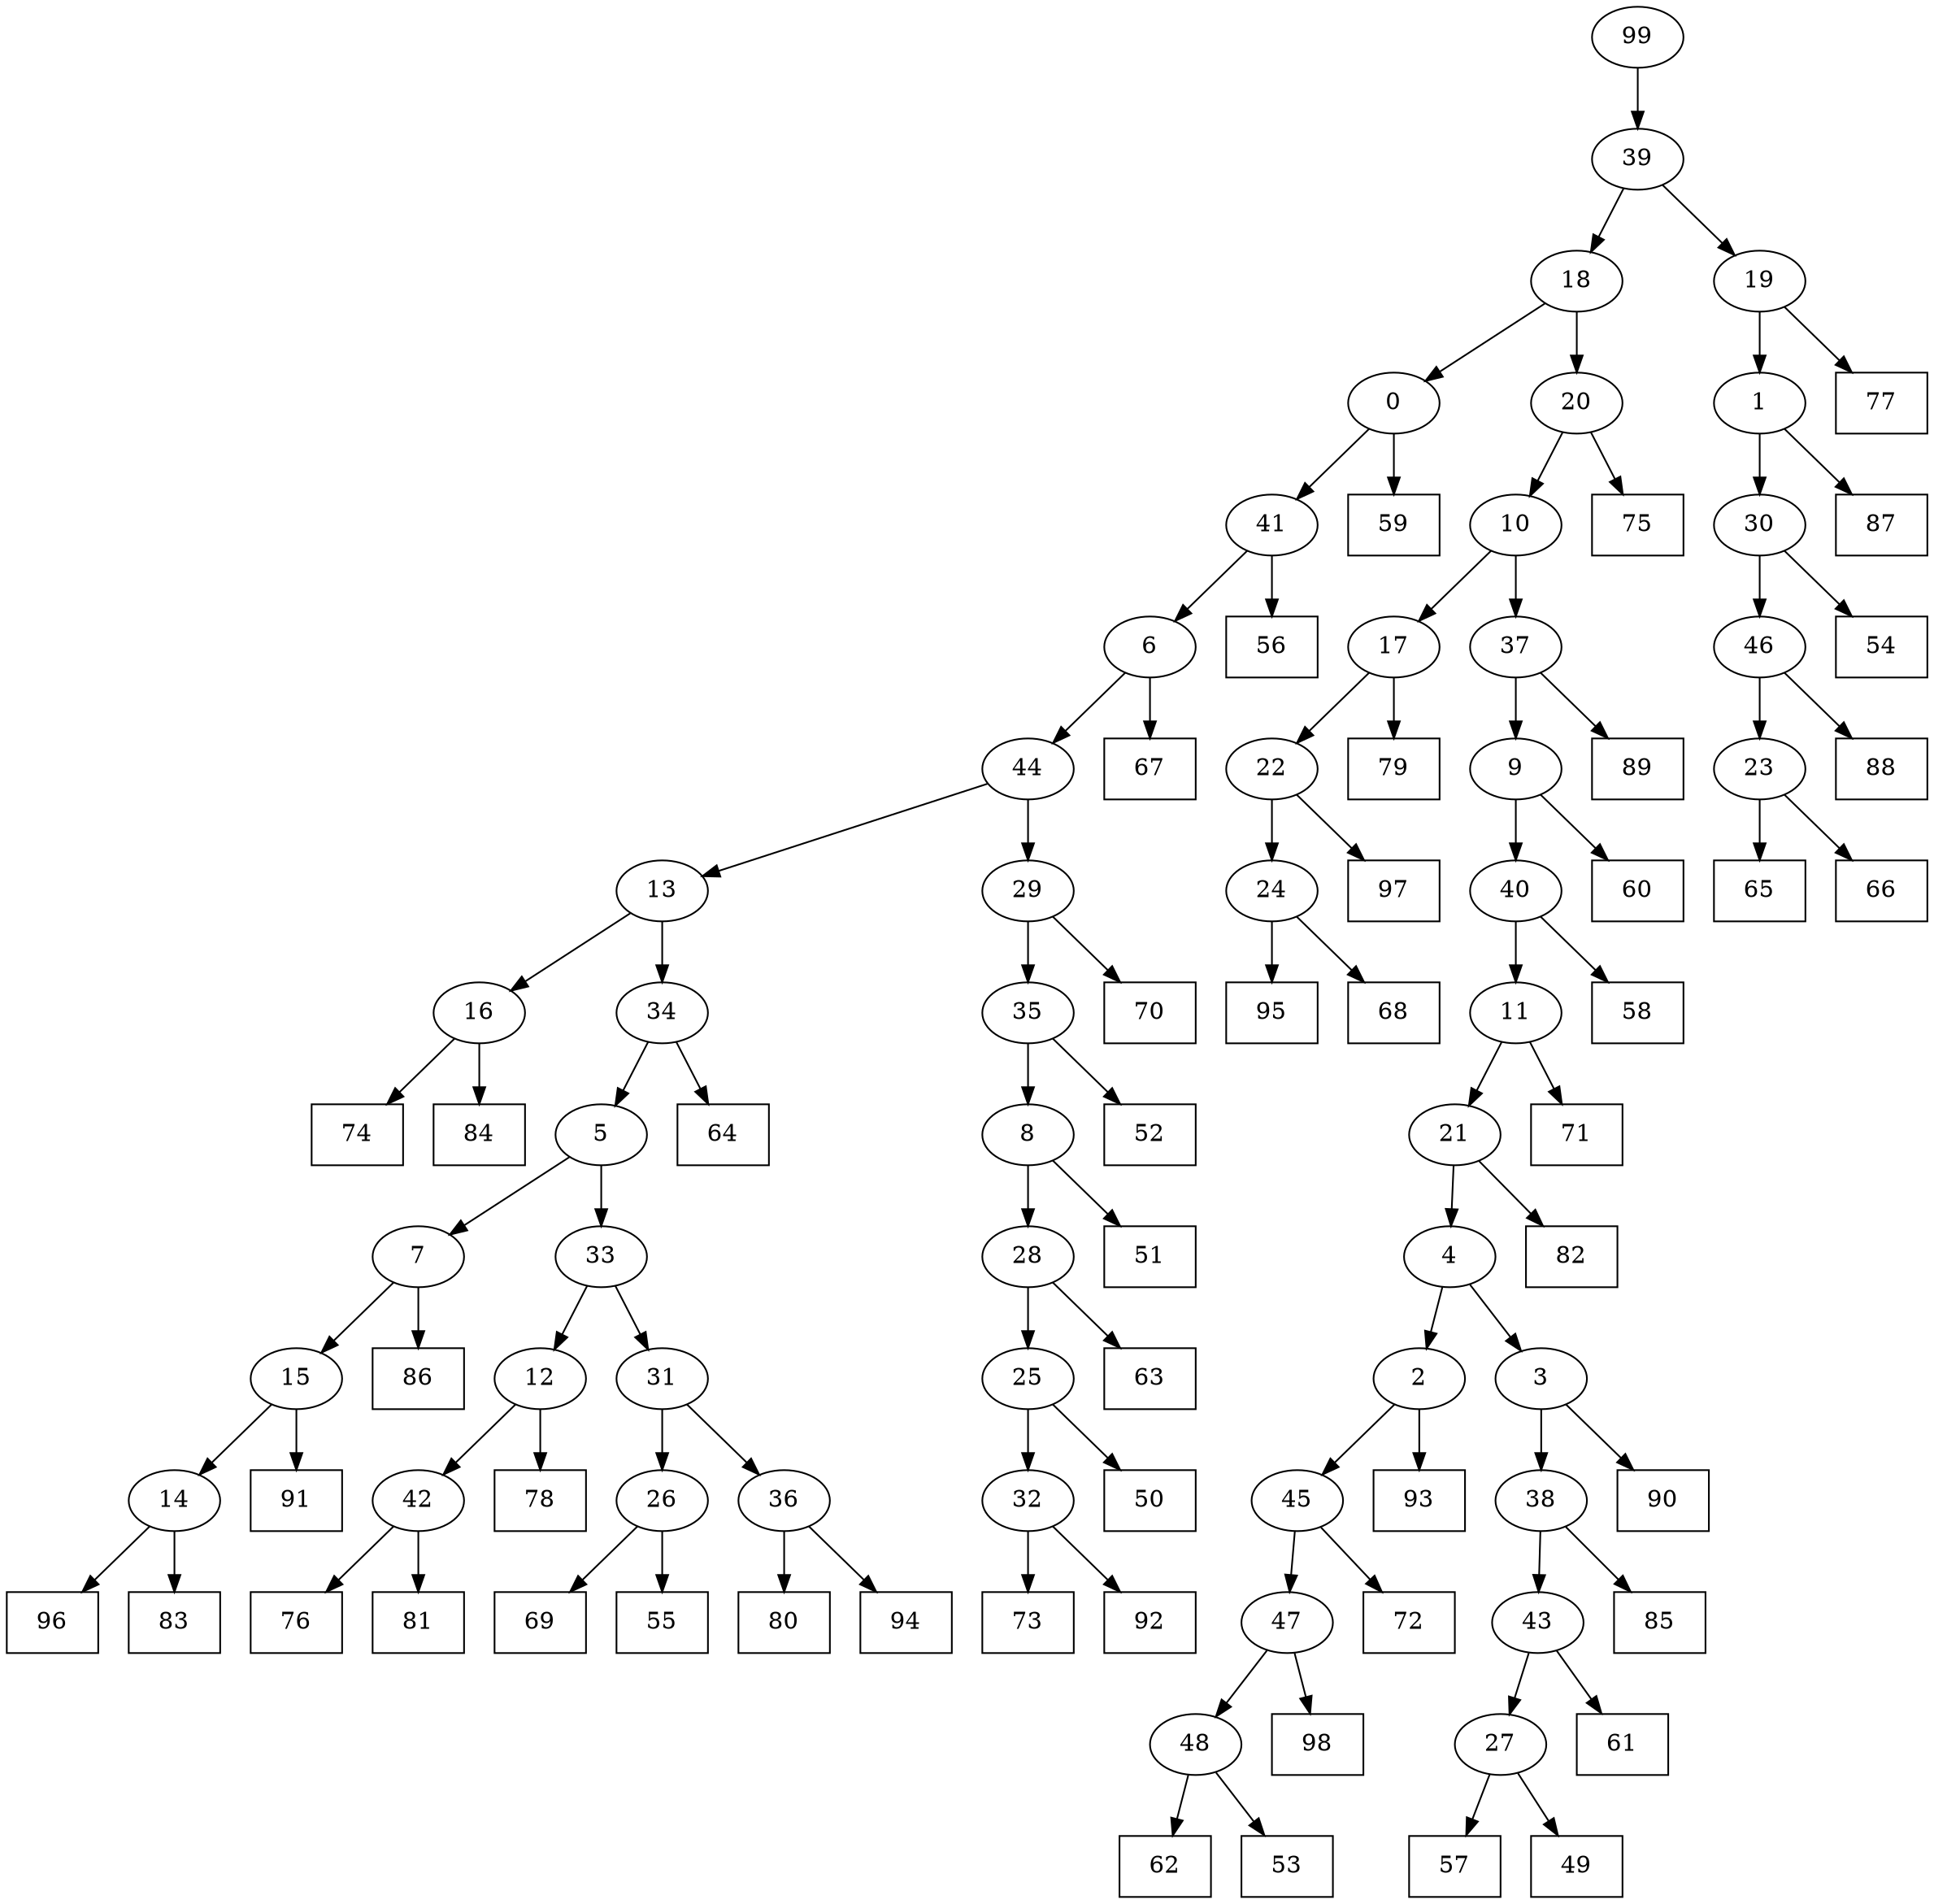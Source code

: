 digraph G {
0[label="0"];
1[label="1"];
2[label="2"];
3[label="3"];
4[label="4"];
5[label="5"];
6[label="6"];
7[label="7"];
8[label="8"];
9[label="9"];
10[label="10"];
11[label="11"];
12[label="12"];
13[label="13"];
14[label="14"];
15[label="15"];
16[label="16"];
17[label="17"];
18[label="18"];
19[label="19"];
20[label="20"];
21[label="21"];
22[label="22"];
23[label="23"];
24[label="24"];
25[label="25"];
26[label="26"];
27[label="27"];
28[label="28"];
29[label="29"];
30[label="30"];
31[label="31"];
32[label="32"];
33[label="33"];
34[label="34"];
35[label="35"];
36[label="36"];
37[label="37"];
38[label="38"];
39[label="39"];
40[label="40"];
41[label="41"];
42[label="42"];
43[label="43"];
44[label="44"];
45[label="45"];
46[label="46"];
47[label="47"];
48[label="48"];
49[shape=box,label="74"];
50[shape=box,label="50"];
51[shape=box,label="88"];
52[shape=box,label="75"];
53[shape=box,label="54"];
54[shape=box,label="84"];
55[shape=box,label="77"];
56[shape=box,label="62"];
57[shape=box,label="85"];
58[shape=box,label="73"];
59[shape=box,label="97"];
60[shape=box,label="69"];
61[shape=box,label="87"];
62[shape=box,label="56"];
63[shape=box,label="78"];
64[shape=box,label="86"];
65[shape=box,label="60"];
66[shape=box,label="67"];
67[shape=box,label="91"];
68[shape=box,label="95"];
69[shape=box,label="63"];
70[shape=box,label="58"];
71[shape=box,label="52"];
72[shape=box,label="96"];
73[shape=box,label="61"];
74[shape=box,label="79"];
75[shape=box,label="70"];
76[shape=box,label="65"];
77[shape=box,label="98"];
78[shape=box,label="82"];
79[shape=box,label="53"];
80[shape=box,label="80"];
81[shape=box,label="76"];
82[shape=box,label="94"];
83[shape=box,label="64"];
84[shape=box,label="81"];
85[shape=box,label="68"];
86[shape=box,label="90"];
87[shape=box,label="57"];
88[shape=box,label="83"];
89[shape=box,label="71"];
90[shape=box,label="49"];
91[shape=box,label="59"];
92[shape=box,label="55"];
93[shape=box,label="72"];
94[shape=box,label="51"];
95[shape=box,label="92"];
96[shape=box,label="66"];
97[shape=box,label="93"];
98[shape=box,label="89"];
99[label="99"];
16->54 ;
8->94 ;
22->59 ;
44->13 ;
24->68 ;
23->96 ;
26->60 ;
28->69 ;
27->87 ;
14->88 ;
31->26 ;
26->92 ;
46->23 ;
23->76 ;
12->63 ;
42->84 ;
20->10 ;
10->17 ;
25->50 ;
30->53 ;
45->93 ;
12->42 ;
32->58 ;
4->2 ;
2->45 ;
20->52 ;
10->37 ;
37->98 ;
1->30 ;
17->74 ;
37->9 ;
19->55 ;
33->31 ;
15->67 ;
99->39 ;
6->44 ;
48->56 ;
33->12 ;
36->80 ;
35->71 ;
11->89 ;
19->1 ;
1->61 ;
0->91 ;
41->62 ;
27->90 ;
34->83 ;
5->33 ;
18->0 ;
7->64 ;
13->16 ;
16->49 ;
13->34 ;
21->4 ;
4->3 ;
0->41 ;
41->6 ;
6->66 ;
3->86 ;
48->79 ;
43->73 ;
14->72 ;
8->28 ;
28->25 ;
40->11 ;
9->40 ;
40->70 ;
42->81 ;
31->36 ;
36->82 ;
39->18 ;
18->20 ;
47->48 ;
29->35 ;
35->8 ;
46->51 ;
30->46 ;
44->29 ;
29->75 ;
11->21 ;
21->78 ;
39->19 ;
38->57 ;
38->43 ;
43->27 ;
3->38 ;
25->32 ;
32->95 ;
45->47 ;
47->77 ;
17->22 ;
22->24 ;
24->85 ;
9->65 ;
7->15 ;
15->14 ;
2->97 ;
34->5 ;
5->7 ;
}
